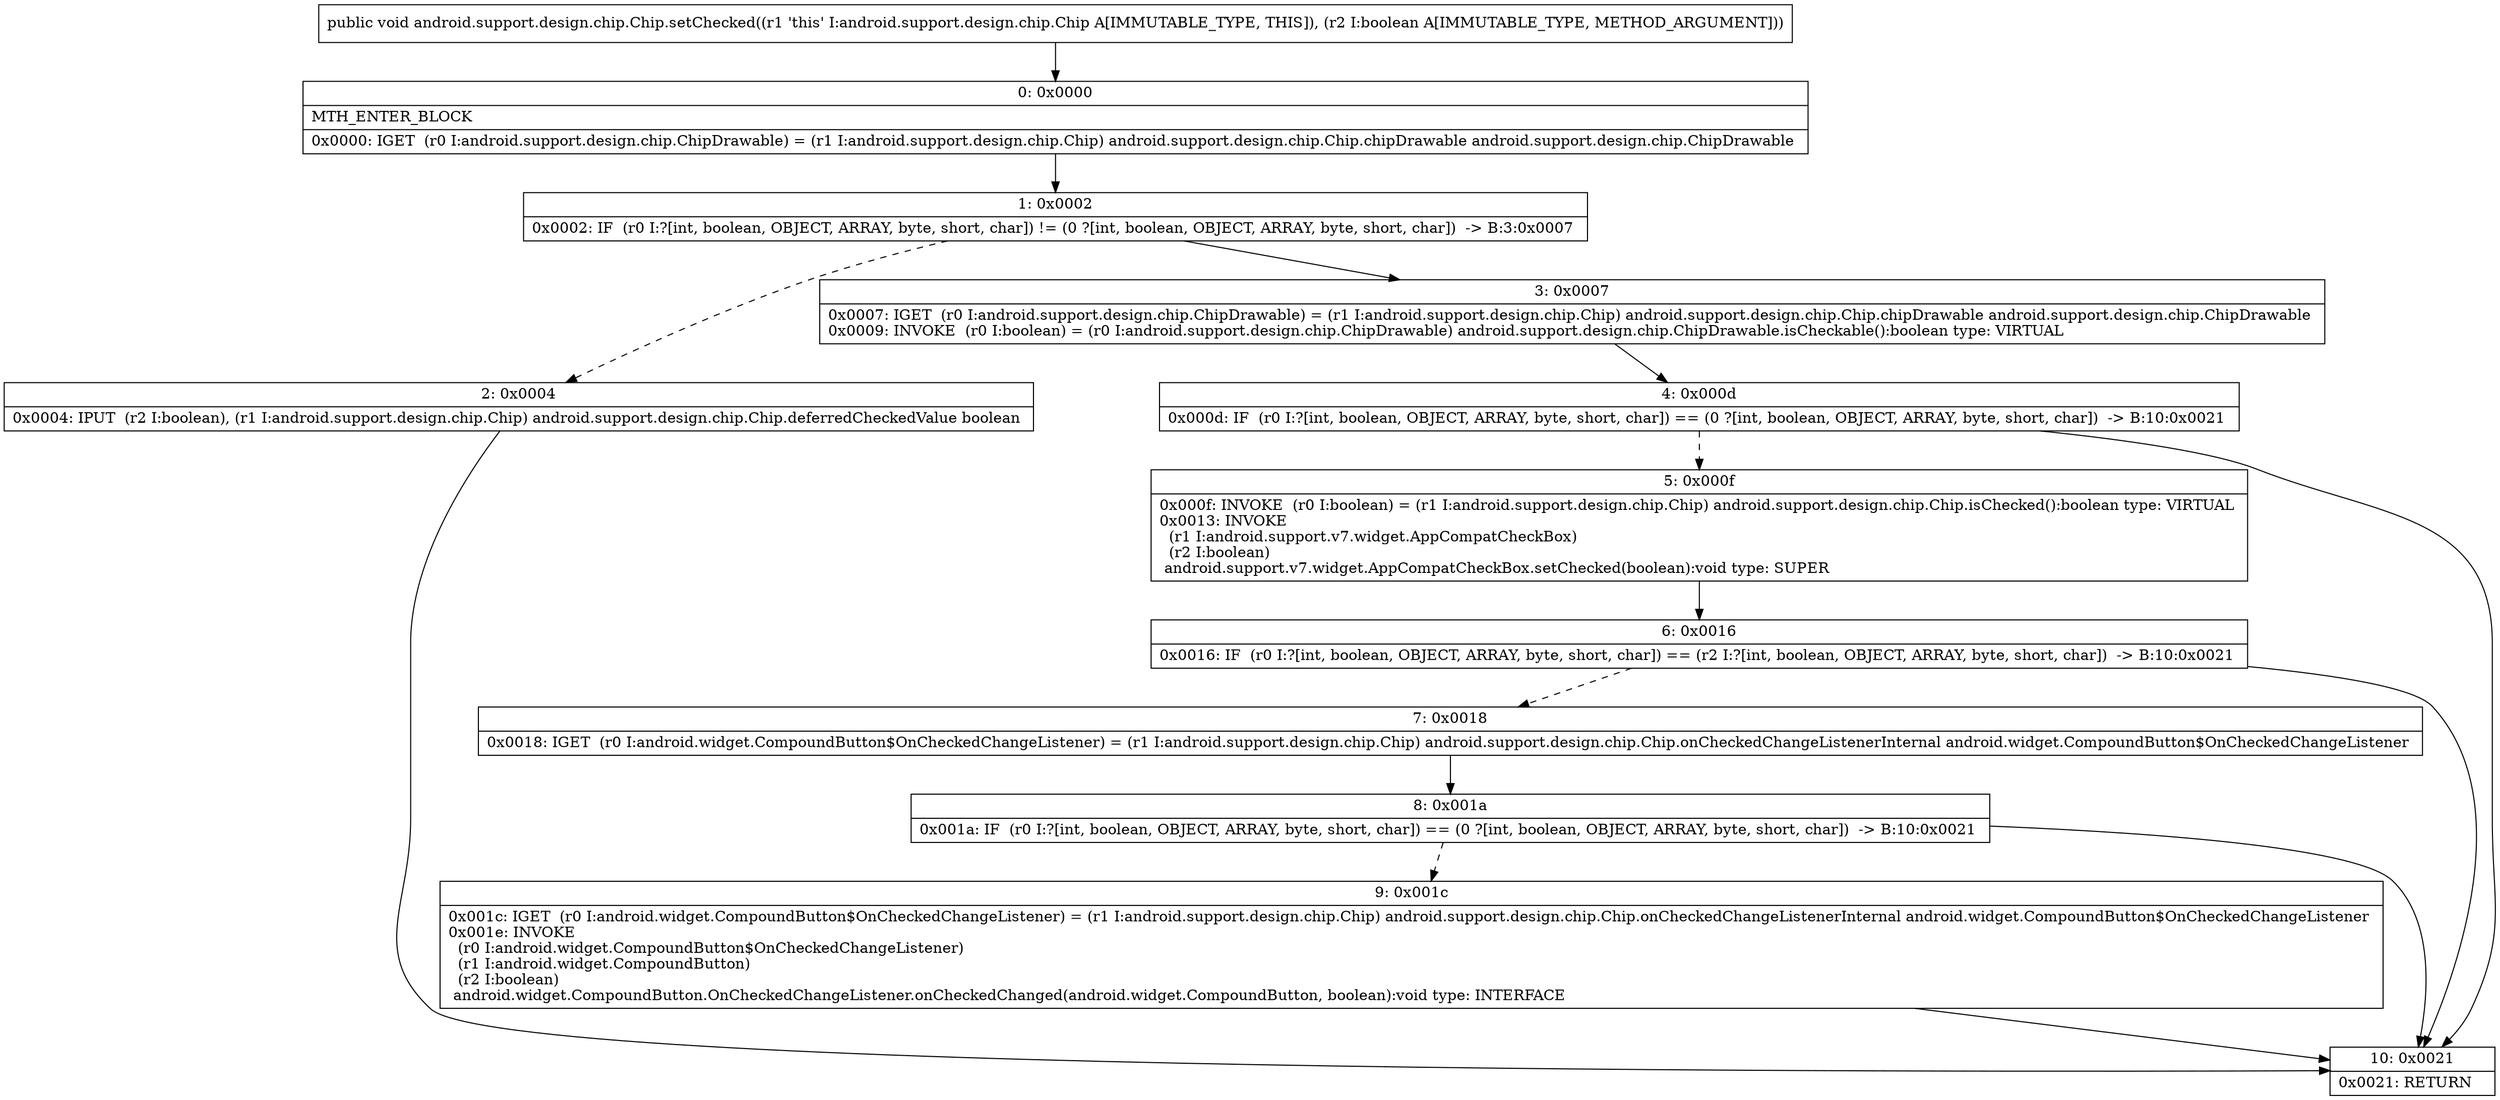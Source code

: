 digraph "CFG forandroid.support.design.chip.Chip.setChecked(Z)V" {
Node_0 [shape=record,label="{0\:\ 0x0000|MTH_ENTER_BLOCK\l|0x0000: IGET  (r0 I:android.support.design.chip.ChipDrawable) = (r1 I:android.support.design.chip.Chip) android.support.design.chip.Chip.chipDrawable android.support.design.chip.ChipDrawable \l}"];
Node_1 [shape=record,label="{1\:\ 0x0002|0x0002: IF  (r0 I:?[int, boolean, OBJECT, ARRAY, byte, short, char]) != (0 ?[int, boolean, OBJECT, ARRAY, byte, short, char])  \-\> B:3:0x0007 \l}"];
Node_2 [shape=record,label="{2\:\ 0x0004|0x0004: IPUT  (r2 I:boolean), (r1 I:android.support.design.chip.Chip) android.support.design.chip.Chip.deferredCheckedValue boolean \l}"];
Node_3 [shape=record,label="{3\:\ 0x0007|0x0007: IGET  (r0 I:android.support.design.chip.ChipDrawable) = (r1 I:android.support.design.chip.Chip) android.support.design.chip.Chip.chipDrawable android.support.design.chip.ChipDrawable \l0x0009: INVOKE  (r0 I:boolean) = (r0 I:android.support.design.chip.ChipDrawable) android.support.design.chip.ChipDrawable.isCheckable():boolean type: VIRTUAL \l}"];
Node_4 [shape=record,label="{4\:\ 0x000d|0x000d: IF  (r0 I:?[int, boolean, OBJECT, ARRAY, byte, short, char]) == (0 ?[int, boolean, OBJECT, ARRAY, byte, short, char])  \-\> B:10:0x0021 \l}"];
Node_5 [shape=record,label="{5\:\ 0x000f|0x000f: INVOKE  (r0 I:boolean) = (r1 I:android.support.design.chip.Chip) android.support.design.chip.Chip.isChecked():boolean type: VIRTUAL \l0x0013: INVOKE  \l  (r1 I:android.support.v7.widget.AppCompatCheckBox)\l  (r2 I:boolean)\l android.support.v7.widget.AppCompatCheckBox.setChecked(boolean):void type: SUPER \l}"];
Node_6 [shape=record,label="{6\:\ 0x0016|0x0016: IF  (r0 I:?[int, boolean, OBJECT, ARRAY, byte, short, char]) == (r2 I:?[int, boolean, OBJECT, ARRAY, byte, short, char])  \-\> B:10:0x0021 \l}"];
Node_7 [shape=record,label="{7\:\ 0x0018|0x0018: IGET  (r0 I:android.widget.CompoundButton$OnCheckedChangeListener) = (r1 I:android.support.design.chip.Chip) android.support.design.chip.Chip.onCheckedChangeListenerInternal android.widget.CompoundButton$OnCheckedChangeListener \l}"];
Node_8 [shape=record,label="{8\:\ 0x001a|0x001a: IF  (r0 I:?[int, boolean, OBJECT, ARRAY, byte, short, char]) == (0 ?[int, boolean, OBJECT, ARRAY, byte, short, char])  \-\> B:10:0x0021 \l}"];
Node_9 [shape=record,label="{9\:\ 0x001c|0x001c: IGET  (r0 I:android.widget.CompoundButton$OnCheckedChangeListener) = (r1 I:android.support.design.chip.Chip) android.support.design.chip.Chip.onCheckedChangeListenerInternal android.widget.CompoundButton$OnCheckedChangeListener \l0x001e: INVOKE  \l  (r0 I:android.widget.CompoundButton$OnCheckedChangeListener)\l  (r1 I:android.widget.CompoundButton)\l  (r2 I:boolean)\l android.widget.CompoundButton.OnCheckedChangeListener.onCheckedChanged(android.widget.CompoundButton, boolean):void type: INTERFACE \l}"];
Node_10 [shape=record,label="{10\:\ 0x0021|0x0021: RETURN   \l}"];
MethodNode[shape=record,label="{public void android.support.design.chip.Chip.setChecked((r1 'this' I:android.support.design.chip.Chip A[IMMUTABLE_TYPE, THIS]), (r2 I:boolean A[IMMUTABLE_TYPE, METHOD_ARGUMENT])) }"];
MethodNode -> Node_0;
Node_0 -> Node_1;
Node_1 -> Node_2[style=dashed];
Node_1 -> Node_3;
Node_2 -> Node_10;
Node_3 -> Node_4;
Node_4 -> Node_5[style=dashed];
Node_4 -> Node_10;
Node_5 -> Node_6;
Node_6 -> Node_7[style=dashed];
Node_6 -> Node_10;
Node_7 -> Node_8;
Node_8 -> Node_9[style=dashed];
Node_8 -> Node_10;
Node_9 -> Node_10;
}

